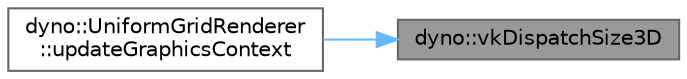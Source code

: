 digraph "dyno::vkDispatchSize3D"
{
 // LATEX_PDF_SIZE
  bgcolor="transparent";
  edge [fontname=Helvetica,fontsize=10,labelfontname=Helvetica,labelfontsize=10];
  node [fontname=Helvetica,fontsize=10,shape=box,height=0.2,width=0.4];
  rankdir="RL";
  Node1 [id="Node000001",label="dyno::vkDispatchSize3D",height=0.2,width=0.4,color="gray40", fillcolor="grey60", style="filled", fontcolor="black",tooltip=" "];
  Node1 -> Node2 [id="edge1_Node000001_Node000002",dir="back",color="steelblue1",style="solid",tooltip=" "];
  Node2 [id="Node000002",label="dyno::UniformGridRenderer\l::updateGraphicsContext",height=0.2,width=0.4,color="grey40", fillcolor="white", style="filled",URL="$classdyno_1_1_uniform_grid_renderer.html#a18bd67ade5a4dedcde4b1056eda9b9d3",tooltip=" "];
}
